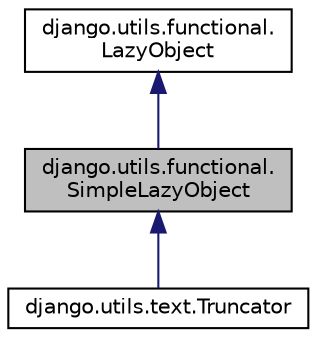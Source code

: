 digraph "django.utils.functional.SimpleLazyObject"
{
 // LATEX_PDF_SIZE
  edge [fontname="Helvetica",fontsize="10",labelfontname="Helvetica",labelfontsize="10"];
  node [fontname="Helvetica",fontsize="10",shape=record];
  Node1 [label="django.utils.functional.\lSimpleLazyObject",height=0.2,width=0.4,color="black", fillcolor="grey75", style="filled", fontcolor="black",tooltip=" "];
  Node2 -> Node1 [dir="back",color="midnightblue",fontsize="10",style="solid"];
  Node2 [label="django.utils.functional.\lLazyObject",height=0.2,width=0.4,color="black", fillcolor="white", style="filled",URL="$classdjango_1_1utils_1_1functional_1_1_lazy_object.html",tooltip=" "];
  Node1 -> Node3 [dir="back",color="midnightblue",fontsize="10",style="solid"];
  Node3 [label="django.utils.text.Truncator",height=0.2,width=0.4,color="black", fillcolor="white", style="filled",URL="$classdjango_1_1utils_1_1text_1_1_truncator.html",tooltip=" "];
}
